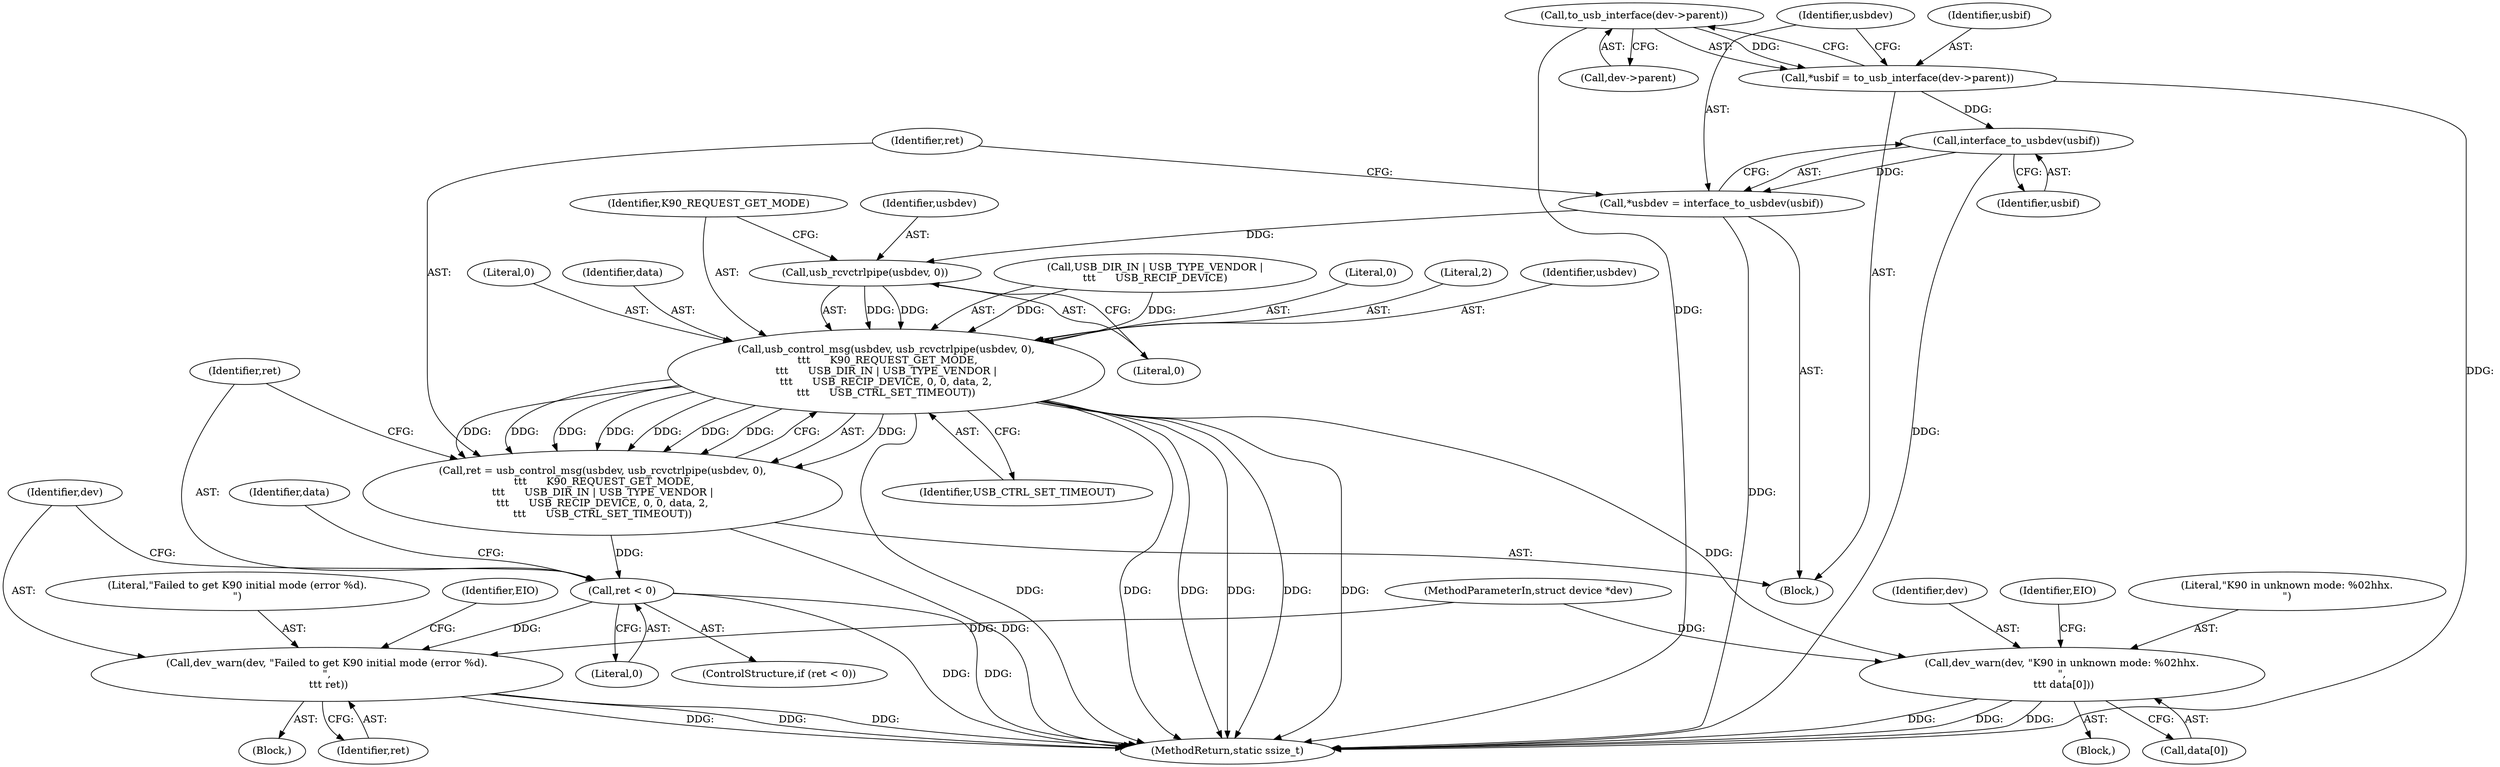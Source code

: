 digraph "0_linux_6d104af38b570d37aa32a5803b04c354f8ed513d_1@pointer" {
"1000109" [label="(Call,to_usb_interface(dev->parent))"];
"1000107" [label="(Call,*usbif = to_usb_interface(dev->parent))"];
"1000116" [label="(Call,interface_to_usbdev(usbif))"];
"1000114" [label="(Call,*usbdev = interface_to_usbdev(usbif))"];
"1000124" [label="(Call,usb_rcvctrlpipe(usbdev, 0))"];
"1000122" [label="(Call,usb_control_msg(usbdev, usb_rcvctrlpipe(usbdev, 0),\n \t\t\t      K90_REQUEST_GET_MODE,\n\t\t\t      USB_DIR_IN | USB_TYPE_VENDOR |\n\t\t\t      USB_RECIP_DEVICE, 0, 0, data, 2,\n\t\t\t      USB_CTRL_SET_TIMEOUT))"];
"1000120" [label="(Call,ret = usb_control_msg(usbdev, usb_rcvctrlpipe(usbdev, 0),\n \t\t\t      K90_REQUEST_GET_MODE,\n\t\t\t      USB_DIR_IN | USB_TYPE_VENDOR |\n\t\t\t      USB_RECIP_DEVICE, 0, 0, data, 2,\n\t\t\t      USB_CTRL_SET_TIMEOUT))"];
"1000139" [label="(Call,ret < 0)"];
"1000143" [label="(Call,dev_warn(dev, \"Failed to get K90 initial mode (error %d).\n\",\n \t\t\t ret))"];
"1000166" [label="(Call,dev_warn(dev, \"K90 in unknown mode: %02hhx.\n\",\n \t\t\t data[0]))"];
"1000114" [label="(Call,*usbdev = interface_to_usbdev(usbif))"];
"1000169" [label="(Call,data[0])"];
"1000137" [label="(Identifier,USB_CTRL_SET_TIMEOUT)"];
"1000134" [label="(Literal,0)"];
"1000166" [label="(Call,dev_warn(dev, \"K90 in unknown mode: %02hhx.\n\",\n \t\t\t data[0]))"];
"1000136" [label="(Literal,2)"];
"1000143" [label="(Call,dev_warn(dev, \"Failed to get K90 initial mode (error %d).\n\",\n \t\t\t ret))"];
"1000146" [label="(Identifier,ret)"];
"1000167" [label="(Identifier,dev)"];
"1000123" [label="(Identifier,usbdev)"];
"1000125" [label="(Identifier,usbdev)"];
"1000117" [label="(Identifier,usbif)"];
"1000104" [label="(Block,)"];
"1000107" [label="(Call,*usbif = to_usb_interface(dev->parent))"];
"1000133" [label="(Literal,0)"];
"1000145" [label="(Literal,\"Failed to get K90 initial mode (error %d).\n\")"];
"1000174" [label="(Identifier,EIO)"];
"1000116" [label="(Call,interface_to_usbdev(usbif))"];
"1000120" [label="(Call,ret = usb_control_msg(usbdev, usb_rcvctrlpipe(usbdev, 0),\n \t\t\t      K90_REQUEST_GET_MODE,\n\t\t\t      USB_DIR_IN | USB_TYPE_VENDOR |\n\t\t\t      USB_RECIP_DEVICE, 0, 0, data, 2,\n\t\t\t      USB_CTRL_SET_TIMEOUT))"];
"1000127" [label="(Identifier,K90_REQUEST_GET_MODE)"];
"1000144" [label="(Identifier,dev)"];
"1000181" [label="(MethodReturn,static ssize_t)"];
"1000115" [label="(Identifier,usbdev)"];
"1000101" [label="(MethodParameterIn,struct device *dev)"];
"1000142" [label="(Block,)"];
"1000124" [label="(Call,usb_rcvctrlpipe(usbdev, 0))"];
"1000152" [label="(Identifier,data)"];
"1000110" [label="(Call,dev->parent)"];
"1000140" [label="(Identifier,ret)"];
"1000108" [label="(Identifier,usbif)"];
"1000141" [label="(Literal,0)"];
"1000135" [label="(Identifier,data)"];
"1000139" [label="(Call,ret < 0)"];
"1000121" [label="(Identifier,ret)"];
"1000168" [label="(Literal,\"K90 in unknown mode: %02hhx.\n\")"];
"1000149" [label="(Identifier,EIO)"];
"1000122" [label="(Call,usb_control_msg(usbdev, usb_rcvctrlpipe(usbdev, 0),\n \t\t\t      K90_REQUEST_GET_MODE,\n\t\t\t      USB_DIR_IN | USB_TYPE_VENDOR |\n\t\t\t      USB_RECIP_DEVICE, 0, 0, data, 2,\n\t\t\t      USB_CTRL_SET_TIMEOUT))"];
"1000126" [label="(Literal,0)"];
"1000138" [label="(ControlStructure,if (ret < 0))"];
"1000109" [label="(Call,to_usb_interface(dev->parent))"];
"1000154" [label="(Block,)"];
"1000128" [label="(Call,USB_DIR_IN | USB_TYPE_VENDOR |\n\t\t\t      USB_RECIP_DEVICE)"];
"1000109" -> "1000107"  [label="AST: "];
"1000109" -> "1000110"  [label="CFG: "];
"1000110" -> "1000109"  [label="AST: "];
"1000107" -> "1000109"  [label="CFG: "];
"1000109" -> "1000181"  [label="DDG: "];
"1000109" -> "1000107"  [label="DDG: "];
"1000107" -> "1000104"  [label="AST: "];
"1000108" -> "1000107"  [label="AST: "];
"1000115" -> "1000107"  [label="CFG: "];
"1000107" -> "1000181"  [label="DDG: "];
"1000107" -> "1000116"  [label="DDG: "];
"1000116" -> "1000114"  [label="AST: "];
"1000116" -> "1000117"  [label="CFG: "];
"1000117" -> "1000116"  [label="AST: "];
"1000114" -> "1000116"  [label="CFG: "];
"1000116" -> "1000181"  [label="DDG: "];
"1000116" -> "1000114"  [label="DDG: "];
"1000114" -> "1000104"  [label="AST: "];
"1000115" -> "1000114"  [label="AST: "];
"1000121" -> "1000114"  [label="CFG: "];
"1000114" -> "1000181"  [label="DDG: "];
"1000114" -> "1000124"  [label="DDG: "];
"1000124" -> "1000122"  [label="AST: "];
"1000124" -> "1000126"  [label="CFG: "];
"1000125" -> "1000124"  [label="AST: "];
"1000126" -> "1000124"  [label="AST: "];
"1000127" -> "1000124"  [label="CFG: "];
"1000124" -> "1000122"  [label="DDG: "];
"1000124" -> "1000122"  [label="DDG: "];
"1000122" -> "1000120"  [label="AST: "];
"1000122" -> "1000137"  [label="CFG: "];
"1000123" -> "1000122"  [label="AST: "];
"1000127" -> "1000122"  [label="AST: "];
"1000128" -> "1000122"  [label="AST: "];
"1000133" -> "1000122"  [label="AST: "];
"1000134" -> "1000122"  [label="AST: "];
"1000135" -> "1000122"  [label="AST: "];
"1000136" -> "1000122"  [label="AST: "];
"1000137" -> "1000122"  [label="AST: "];
"1000120" -> "1000122"  [label="CFG: "];
"1000122" -> "1000181"  [label="DDG: "];
"1000122" -> "1000181"  [label="DDG: "];
"1000122" -> "1000181"  [label="DDG: "];
"1000122" -> "1000181"  [label="DDG: "];
"1000122" -> "1000181"  [label="DDG: "];
"1000122" -> "1000181"  [label="DDG: "];
"1000122" -> "1000120"  [label="DDG: "];
"1000122" -> "1000120"  [label="DDG: "];
"1000122" -> "1000120"  [label="DDG: "];
"1000122" -> "1000120"  [label="DDG: "];
"1000122" -> "1000120"  [label="DDG: "];
"1000122" -> "1000120"  [label="DDG: "];
"1000122" -> "1000120"  [label="DDG: "];
"1000122" -> "1000120"  [label="DDG: "];
"1000128" -> "1000122"  [label="DDG: "];
"1000128" -> "1000122"  [label="DDG: "];
"1000122" -> "1000166"  [label="DDG: "];
"1000120" -> "1000104"  [label="AST: "];
"1000121" -> "1000120"  [label="AST: "];
"1000140" -> "1000120"  [label="CFG: "];
"1000120" -> "1000181"  [label="DDG: "];
"1000120" -> "1000139"  [label="DDG: "];
"1000139" -> "1000138"  [label="AST: "];
"1000139" -> "1000141"  [label="CFG: "];
"1000140" -> "1000139"  [label="AST: "];
"1000141" -> "1000139"  [label="AST: "];
"1000144" -> "1000139"  [label="CFG: "];
"1000152" -> "1000139"  [label="CFG: "];
"1000139" -> "1000181"  [label="DDG: "];
"1000139" -> "1000181"  [label="DDG: "];
"1000139" -> "1000143"  [label="DDG: "];
"1000143" -> "1000142"  [label="AST: "];
"1000143" -> "1000146"  [label="CFG: "];
"1000144" -> "1000143"  [label="AST: "];
"1000145" -> "1000143"  [label="AST: "];
"1000146" -> "1000143"  [label="AST: "];
"1000149" -> "1000143"  [label="CFG: "];
"1000143" -> "1000181"  [label="DDG: "];
"1000143" -> "1000181"  [label="DDG: "];
"1000143" -> "1000181"  [label="DDG: "];
"1000101" -> "1000143"  [label="DDG: "];
"1000166" -> "1000154"  [label="AST: "];
"1000166" -> "1000169"  [label="CFG: "];
"1000167" -> "1000166"  [label="AST: "];
"1000168" -> "1000166"  [label="AST: "];
"1000169" -> "1000166"  [label="AST: "];
"1000174" -> "1000166"  [label="CFG: "];
"1000166" -> "1000181"  [label="DDG: "];
"1000166" -> "1000181"  [label="DDG: "];
"1000166" -> "1000181"  [label="DDG: "];
"1000101" -> "1000166"  [label="DDG: "];
}
